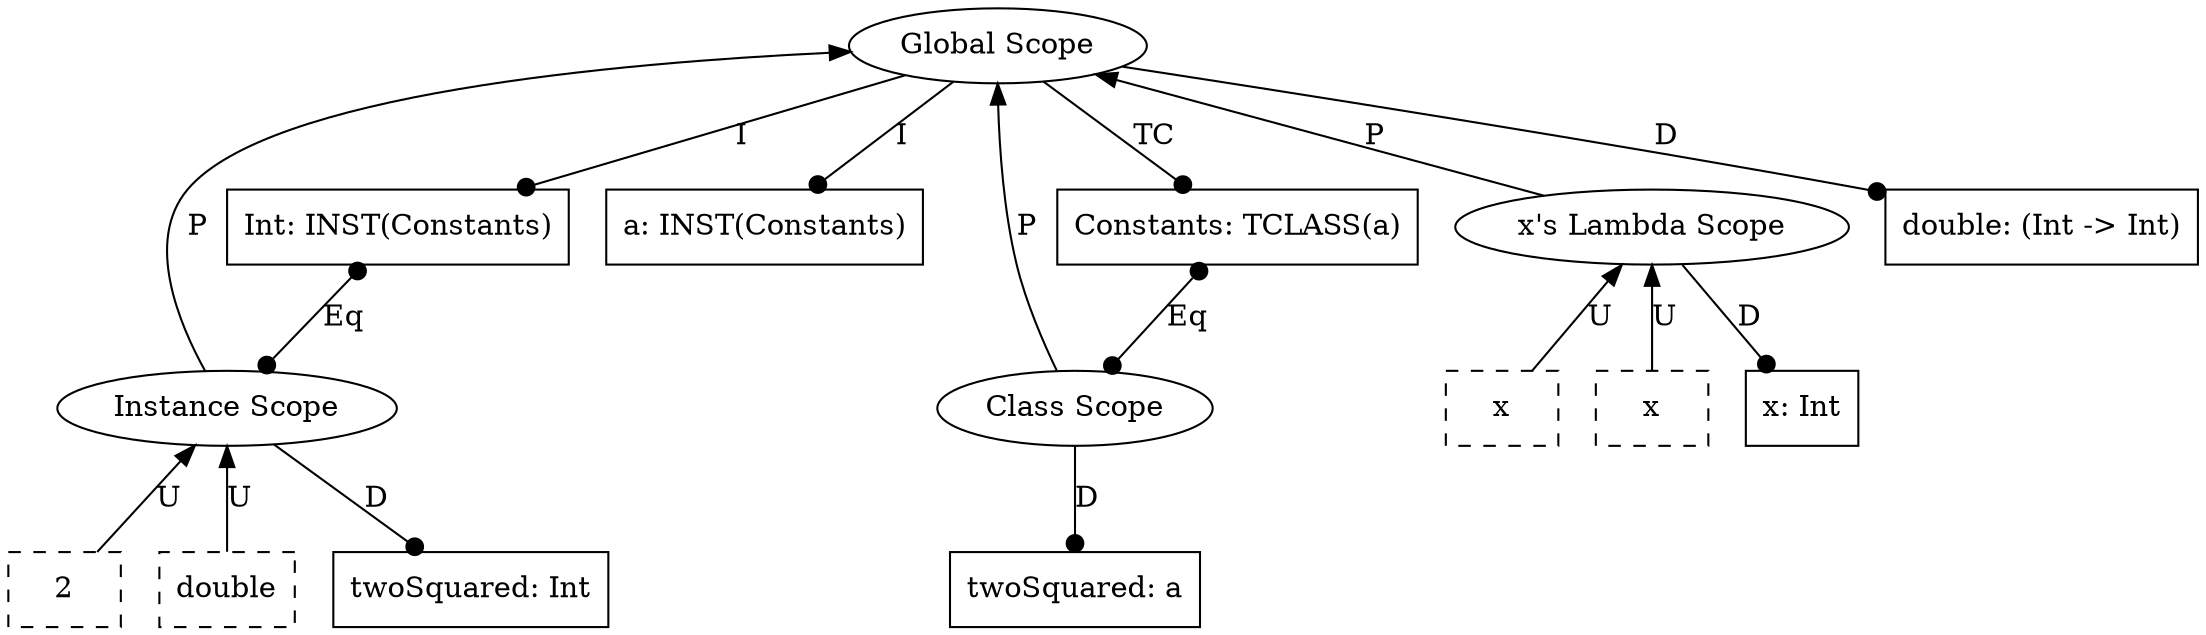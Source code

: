 graph {
    14 [label=2
       ,shape=box
       ,style=dashed];
    13 [label=double
       ,shape=box
       ,style=dashed];
    12 [label="twoSquared: Int"
       ,shape=box];
    11 [label="Instance Scope"
       ,shape=ellipse];
    10 [label="Int: INST(Constants)"
       ,shape=box];
    9 [label="twoSquared: a"
      ,shape=box];
    8 [label="a: INST(Constants)"
      ,shape=box];
    7 [label="Class Scope"
      ,shape=ellipse];
    6 [label="Constants: TCLASS(a)"
      ,shape=box];
    5 [label=x
      ,shape=box
      ,style=dashed];
    4 [label=x
      ,shape=box
      ,style=dashed];
    3 [label="x: Int",shape=box];
    2 [label="x's Lambda Scope"
      ,shape=ellipse];
    1 [label="double: (Int -> Int)"
      ,shape=box];
    0 [label="Global Scope"
      ,shape=ellipse];
    11 -- 14 [label=U,dir=back];
    11 -- 13 [label=U,dir=back];
    11 -- 12 [label=D
             ,dir=forward
             ,arrowhead=dot];
    10 -- 11 [label=Eq
             ,dir=both
             ,arrowhead=dot
             ,arrowtail=dot];
    0 -- 11 [label=P,dir=back];
    0 -- 10 [label=I
            ,dir=forward
            ,arrowhead=dot];
    7 -- 9 [label=D
           ,dir=forward
           ,arrowhead=dot];
    0 -- 8 [label=I
           ,dir=forward
           ,arrowhead=dot];
    6 -- 7 [label=Eq
           ,dir=both
           ,arrowhead=dot
           ,arrowtail=dot];
    0 -- 7 [label=P,dir=back];
    0 -- 6 [label=TC
           ,dir=forward
           ,arrowhead=dot];
    2 -- 5 [label=U,dir=back];
    2 -- 4 [label=U,dir=back];
    2 -- 3 [label=D
           ,dir=forward
           ,arrowhead=dot];
    0 -- 2 [label=P,dir=back];
    0 -- 1 [label=D
           ,dir=forward
           ,arrowhead=dot];
}
